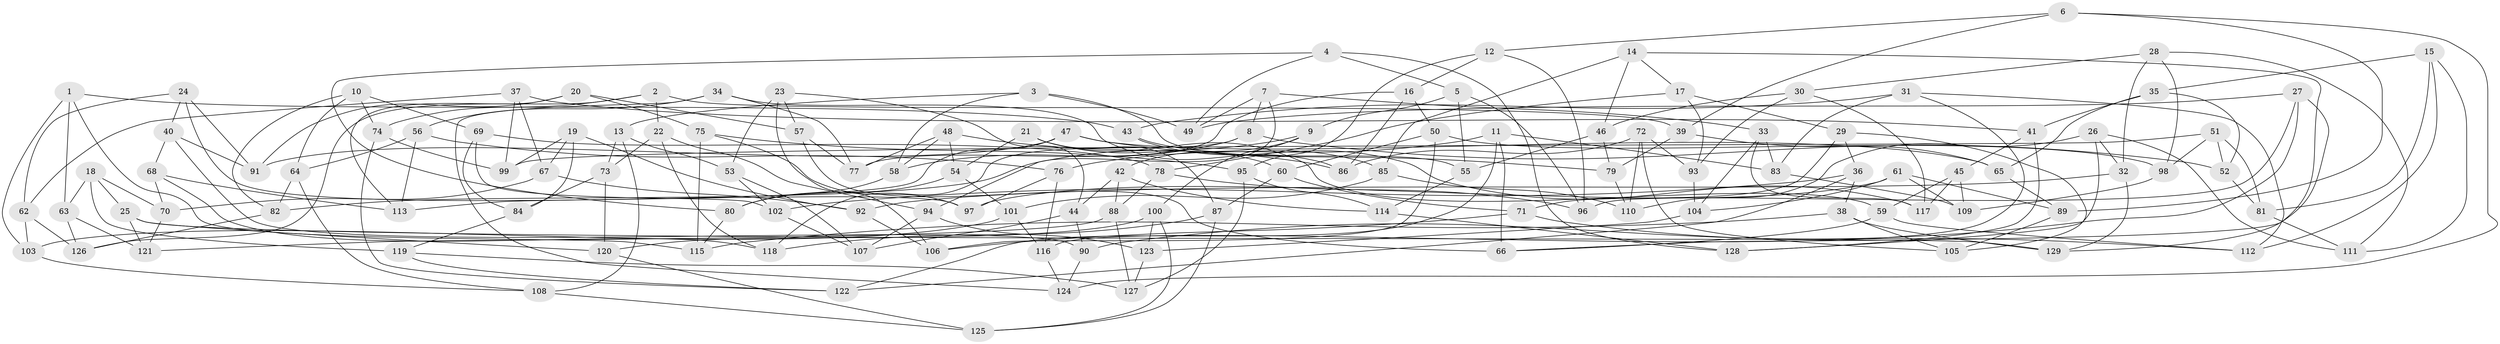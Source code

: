 // coarse degree distribution, {6: 0.4875, 4: 0.3875, 5: 0.1125, 3: 0.0125}
// Generated by graph-tools (version 1.1) at 2025/52/02/27/25 19:52:31]
// undirected, 129 vertices, 258 edges
graph export_dot {
graph [start="1"]
  node [color=gray90,style=filled];
  1;
  2;
  3;
  4;
  5;
  6;
  7;
  8;
  9;
  10;
  11;
  12;
  13;
  14;
  15;
  16;
  17;
  18;
  19;
  20;
  21;
  22;
  23;
  24;
  25;
  26;
  27;
  28;
  29;
  30;
  31;
  32;
  33;
  34;
  35;
  36;
  37;
  38;
  39;
  40;
  41;
  42;
  43;
  44;
  45;
  46;
  47;
  48;
  49;
  50;
  51;
  52;
  53;
  54;
  55;
  56;
  57;
  58;
  59;
  60;
  61;
  62;
  63;
  64;
  65;
  66;
  67;
  68;
  69;
  70;
  71;
  72;
  73;
  74;
  75;
  76;
  77;
  78;
  79;
  80;
  81;
  82;
  83;
  84;
  85;
  86;
  87;
  88;
  89;
  90;
  91;
  92;
  93;
  94;
  95;
  96;
  97;
  98;
  99;
  100;
  101;
  102;
  103;
  104;
  105;
  106;
  107;
  108;
  109;
  110;
  111;
  112;
  113;
  114;
  115;
  116;
  117;
  118;
  119;
  120;
  121;
  122;
  123;
  124;
  125;
  126;
  127;
  128;
  129;
  1 -- 63;
  1 -- 115;
  1 -- 103;
  1 -- 43;
  2 -- 22;
  2 -- 39;
  2 -- 126;
  2 -- 74;
  3 -- 55;
  3 -- 58;
  3 -- 13;
  3 -- 49;
  4 -- 128;
  4 -- 80;
  4 -- 5;
  4 -- 49;
  5 -- 96;
  5 -- 55;
  5 -- 9;
  6 -- 124;
  6 -- 12;
  6 -- 89;
  6 -- 39;
  7 -- 94;
  7 -- 49;
  7 -- 8;
  7 -- 33;
  8 -- 52;
  8 -- 118;
  8 -- 58;
  9 -- 82;
  9 -- 42;
  9 -- 100;
  10 -- 74;
  10 -- 69;
  10 -- 64;
  10 -- 82;
  11 -- 122;
  11 -- 66;
  11 -- 76;
  11 -- 83;
  12 -- 95;
  12 -- 16;
  12 -- 96;
  13 -- 53;
  13 -- 108;
  13 -- 73;
  14 -- 46;
  14 -- 17;
  14 -- 66;
  14 -- 85;
  15 -- 81;
  15 -- 111;
  15 -- 112;
  15 -- 35;
  16 -- 86;
  16 -- 50;
  16 -- 77;
  17 -- 29;
  17 -- 78;
  17 -- 93;
  18 -- 70;
  18 -- 119;
  18 -- 63;
  18 -- 25;
  19 -- 92;
  19 -- 84;
  19 -- 99;
  19 -- 67;
  20 -- 75;
  20 -- 57;
  20 -- 113;
  20 -- 91;
  21 -- 87;
  21 -- 54;
  21 -- 60;
  21 -- 59;
  22 -- 94;
  22 -- 118;
  22 -- 73;
  23 -- 44;
  23 -- 106;
  23 -- 53;
  23 -- 57;
  24 -- 62;
  24 -- 40;
  24 -- 91;
  24 -- 97;
  25 -- 120;
  25 -- 129;
  25 -- 121;
  26 -- 111;
  26 -- 128;
  26 -- 32;
  26 -- 110;
  27 -- 96;
  27 -- 129;
  27 -- 90;
  27 -- 49;
  28 -- 32;
  28 -- 111;
  28 -- 98;
  28 -- 30;
  29 -- 36;
  29 -- 71;
  29 -- 105;
  30 -- 117;
  30 -- 46;
  30 -- 93;
  31 -- 116;
  31 -- 112;
  31 -- 83;
  31 -- 43;
  32 -- 129;
  32 -- 92;
  33 -- 104;
  33 -- 83;
  33 -- 117;
  34 -- 56;
  34 -- 77;
  34 -- 86;
  34 -- 124;
  35 -- 52;
  35 -- 41;
  35 -- 65;
  36 -- 38;
  36 -- 122;
  36 -- 102;
  37 -- 41;
  37 -- 67;
  37 -- 62;
  37 -- 99;
  38 -- 115;
  38 -- 105;
  38 -- 129;
  39 -- 65;
  39 -- 79;
  40 -- 91;
  40 -- 90;
  40 -- 68;
  41 -- 45;
  41 -- 128;
  42 -- 114;
  42 -- 44;
  42 -- 88;
  43 -- 85;
  43 -- 117;
  44 -- 90;
  44 -- 107;
  45 -- 59;
  45 -- 117;
  45 -- 109;
  46 -- 79;
  46 -- 55;
  47 -- 113;
  47 -- 91;
  47 -- 79;
  47 -- 65;
  48 -- 54;
  48 -- 77;
  48 -- 86;
  48 -- 58;
  50 -- 98;
  50 -- 106;
  50 -- 60;
  51 -- 81;
  51 -- 52;
  51 -- 98;
  51 -- 99;
  52 -- 81;
  53 -- 107;
  53 -- 102;
  54 -- 101;
  54 -- 80;
  55 -- 114;
  56 -- 76;
  56 -- 64;
  56 -- 113;
  57 -- 66;
  57 -- 77;
  58 -- 80;
  59 -- 66;
  59 -- 112;
  60 -- 87;
  60 -- 71;
  61 -- 97;
  61 -- 104;
  61 -- 89;
  61 -- 109;
  62 -- 103;
  62 -- 126;
  63 -- 121;
  63 -- 126;
  64 -- 108;
  64 -- 82;
  65 -- 89;
  67 -- 92;
  67 -- 70;
  68 -- 70;
  68 -- 118;
  68 -- 113;
  69 -- 84;
  69 -- 78;
  69 -- 102;
  70 -- 121;
  71 -- 106;
  71 -- 112;
  72 -- 110;
  72 -- 105;
  72 -- 93;
  72 -- 86;
  73 -- 120;
  73 -- 84;
  74 -- 99;
  74 -- 122;
  75 -- 95;
  75 -- 97;
  75 -- 115;
  76 -- 116;
  76 -- 97;
  78 -- 96;
  78 -- 88;
  79 -- 110;
  80 -- 115;
  81 -- 111;
  82 -- 126;
  83 -- 109;
  84 -- 119;
  85 -- 110;
  85 -- 101;
  87 -- 125;
  87 -- 118;
  88 -- 127;
  88 -- 121;
  89 -- 105;
  90 -- 124;
  92 -- 106;
  93 -- 104;
  94 -- 123;
  94 -- 107;
  95 -- 127;
  95 -- 114;
  98 -- 109;
  100 -- 123;
  100 -- 125;
  100 -- 120;
  101 -- 116;
  101 -- 103;
  102 -- 107;
  103 -- 108;
  104 -- 123;
  108 -- 125;
  114 -- 128;
  116 -- 124;
  119 -- 127;
  119 -- 122;
  120 -- 125;
  123 -- 127;
}
